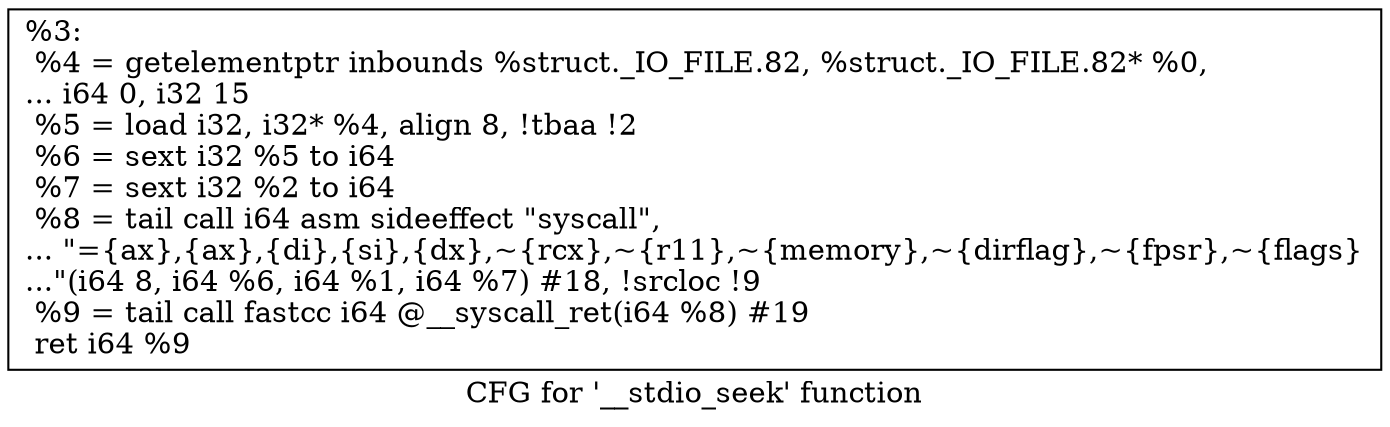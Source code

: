 digraph "CFG for '__stdio_seek' function" {
	label="CFG for '__stdio_seek' function";

	Node0x204c7b0 [shape=record,label="{%3:\l  %4 = getelementptr inbounds %struct._IO_FILE.82, %struct._IO_FILE.82* %0,\l... i64 0, i32 15\l  %5 = load i32, i32* %4, align 8, !tbaa !2\l  %6 = sext i32 %5 to i64\l  %7 = sext i32 %2 to i64\l  %8 = tail call i64 asm sideeffect \"syscall\",\l... \"=\{ax\},\{ax\},\{di\},\{si\},\{dx\},~\{rcx\},~\{r11\},~\{memory\},~\{dirflag\},~\{fpsr\},~\{flags\}\l...\"(i64 8, i64 %6, i64 %1, i64 %7) #18, !srcloc !9\l  %9 = tail call fastcc i64 @__syscall_ret(i64 %8) #19\l  ret i64 %9\l}"];
}
